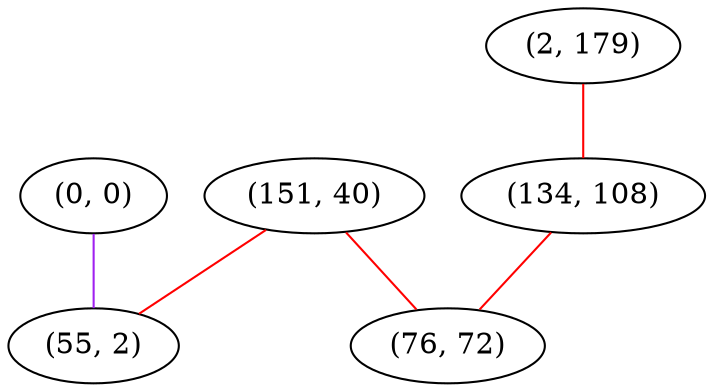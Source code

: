 graph "" {
"(0, 0)";
"(2, 179)";
"(151, 40)";
"(55, 2)";
"(134, 108)";
"(76, 72)";
"(0, 0)" -- "(55, 2)"  [color=purple, key=0, weight=4];
"(2, 179)" -- "(134, 108)"  [color=red, key=0, weight=1];
"(151, 40)" -- "(55, 2)"  [color=red, key=0, weight=1];
"(151, 40)" -- "(76, 72)"  [color=red, key=0, weight=1];
"(134, 108)" -- "(76, 72)"  [color=red, key=0, weight=1];
}
